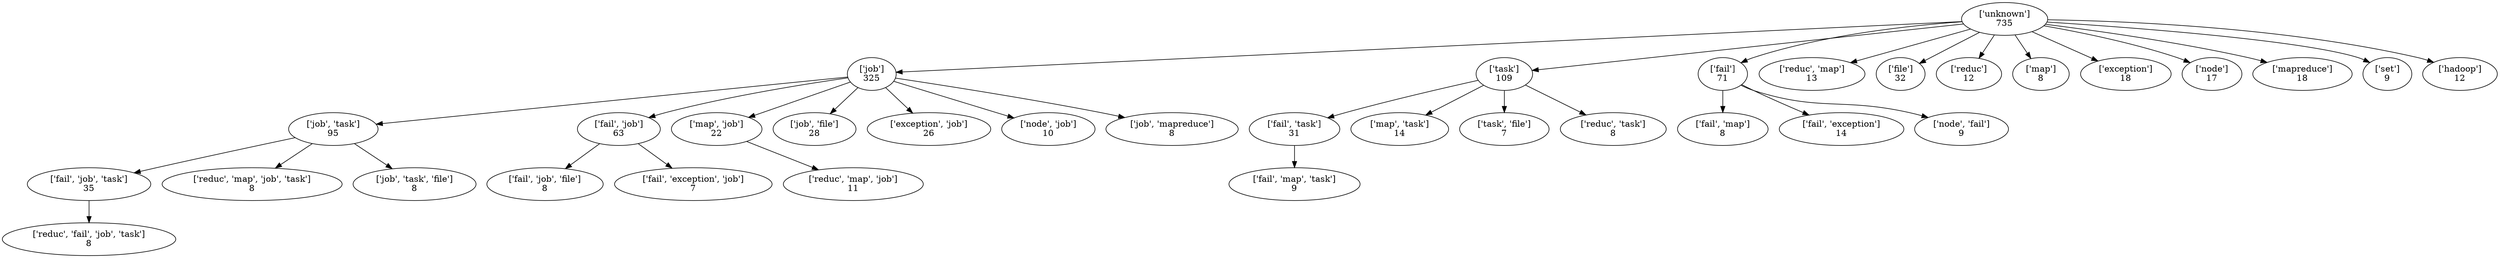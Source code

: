 strict digraph  {
	"['unknown']
735" -> "['job']
325";
	"['unknown']
735" -> "['task']
109";
	"['unknown']
735" -> "['fail']
71";
	"['unknown']
735" -> "['reduc', 'map']
13";
	"['unknown']
735" -> "['file']
32";
	"['unknown']
735" -> "['reduc']
12";
	"['unknown']
735" -> "['map']
8";
	"['unknown']
735" -> "['exception']
18";
	"['unknown']
735" -> "['node']
17";
	"['unknown']
735" -> "['mapreduce']
18";
	"['unknown']
735" -> "['set']
9";
	"['unknown']
735" -> "['hadoop']
12";
	"['job']
325" -> "['job', 'task']
95";
	"['job']
325" -> "['fail', 'job']
63";
	"['job']
325" -> "['map', 'job']
22";
	"['job']
325" -> "['job', 'file']
28";
	"['job']
325" -> "['exception', 'job']
26";
	"['job']
325" -> "['node', 'job']
10";
	"['job']
325" -> "['job', 'mapreduce']
8";
	"['task']
109" -> "['fail', 'task']
31";
	"['task']
109" -> "['map', 'task']
14";
	"['task']
109" -> "['task', 'file']
7";
	"['task']
109" -> "['reduc', 'task']
8";
	"['fail']
71" -> "['fail', 'map']
8";
	"['fail']
71" -> "['fail', 'exception']
14";
	"['fail']
71" -> "['node', 'fail']
9";
	"['job', 'task']
95" -> "['fail', 'job', 'task']
35";
	"['job', 'task']
95" -> "['reduc', 'map', 'job', 'task']
8";
	"['job', 'task']
95" -> "['job', 'task', 'file']
8";
	"['fail', 'job']
63" -> "['fail', 'job', 'file']
8";
	"['fail', 'job']
63" -> "['fail', 'exception', 'job']
7";
	"['map', 'job']
22" -> "['reduc', 'map', 'job']
11";
	"['fail', 'task']
31" -> "['fail', 'map', 'task']
9";
	"['fail', 'job', 'task']
35" -> "['reduc', 'fail', 'job', 'task']
8";
}
